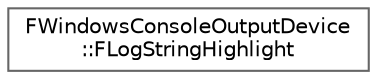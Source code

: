 digraph "Graphical Class Hierarchy"
{
 // INTERACTIVE_SVG=YES
 // LATEX_PDF_SIZE
  bgcolor="transparent";
  edge [fontname=Helvetica,fontsize=10,labelfontname=Helvetica,labelfontsize=10];
  node [fontname=Helvetica,fontsize=10,shape=box,height=0.2,width=0.4];
  rankdir="LR";
  Node0 [id="Node000000",label="FWindowsConsoleOutputDevice\l::FLogStringHighlight",height=0.2,width=0.4,color="grey40", fillcolor="white", style="filled",URL="$d0/d2a/structFWindowsConsoleOutputDevice_1_1FLogStringHighlight.html",tooltip="An entry for log string highlighting."];
}
